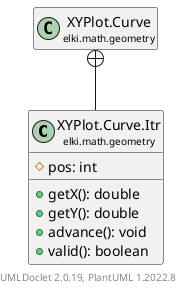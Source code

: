 @startuml
    remove .*\.(Instance|Par|Parameterizer|Factory)$
    set namespaceSeparator none
    hide empty fields
    hide empty methods

    class "<size:14>XYPlot.Curve.Itr\n<size:10>elki.math.geometry" as elki.math.geometry.XYPlot.Curve.Itr [[XYPlot.Curve.Itr.html]] {
        #pos: int
        +getX(): double
        +getY(): double
        +advance(): void
        +valid(): boolean
    }

    class "<size:14>XYPlot.Curve\n<size:10>elki.math.geometry" as elki.math.geometry.XYPlot.Curve [[XYPlot.Curve.html]]

    elki.math.geometry.XYPlot.Curve +-- elki.math.geometry.XYPlot.Curve.Itr

    center footer UMLDoclet 2.0.19, PlantUML 1.2022.8
@enduml
